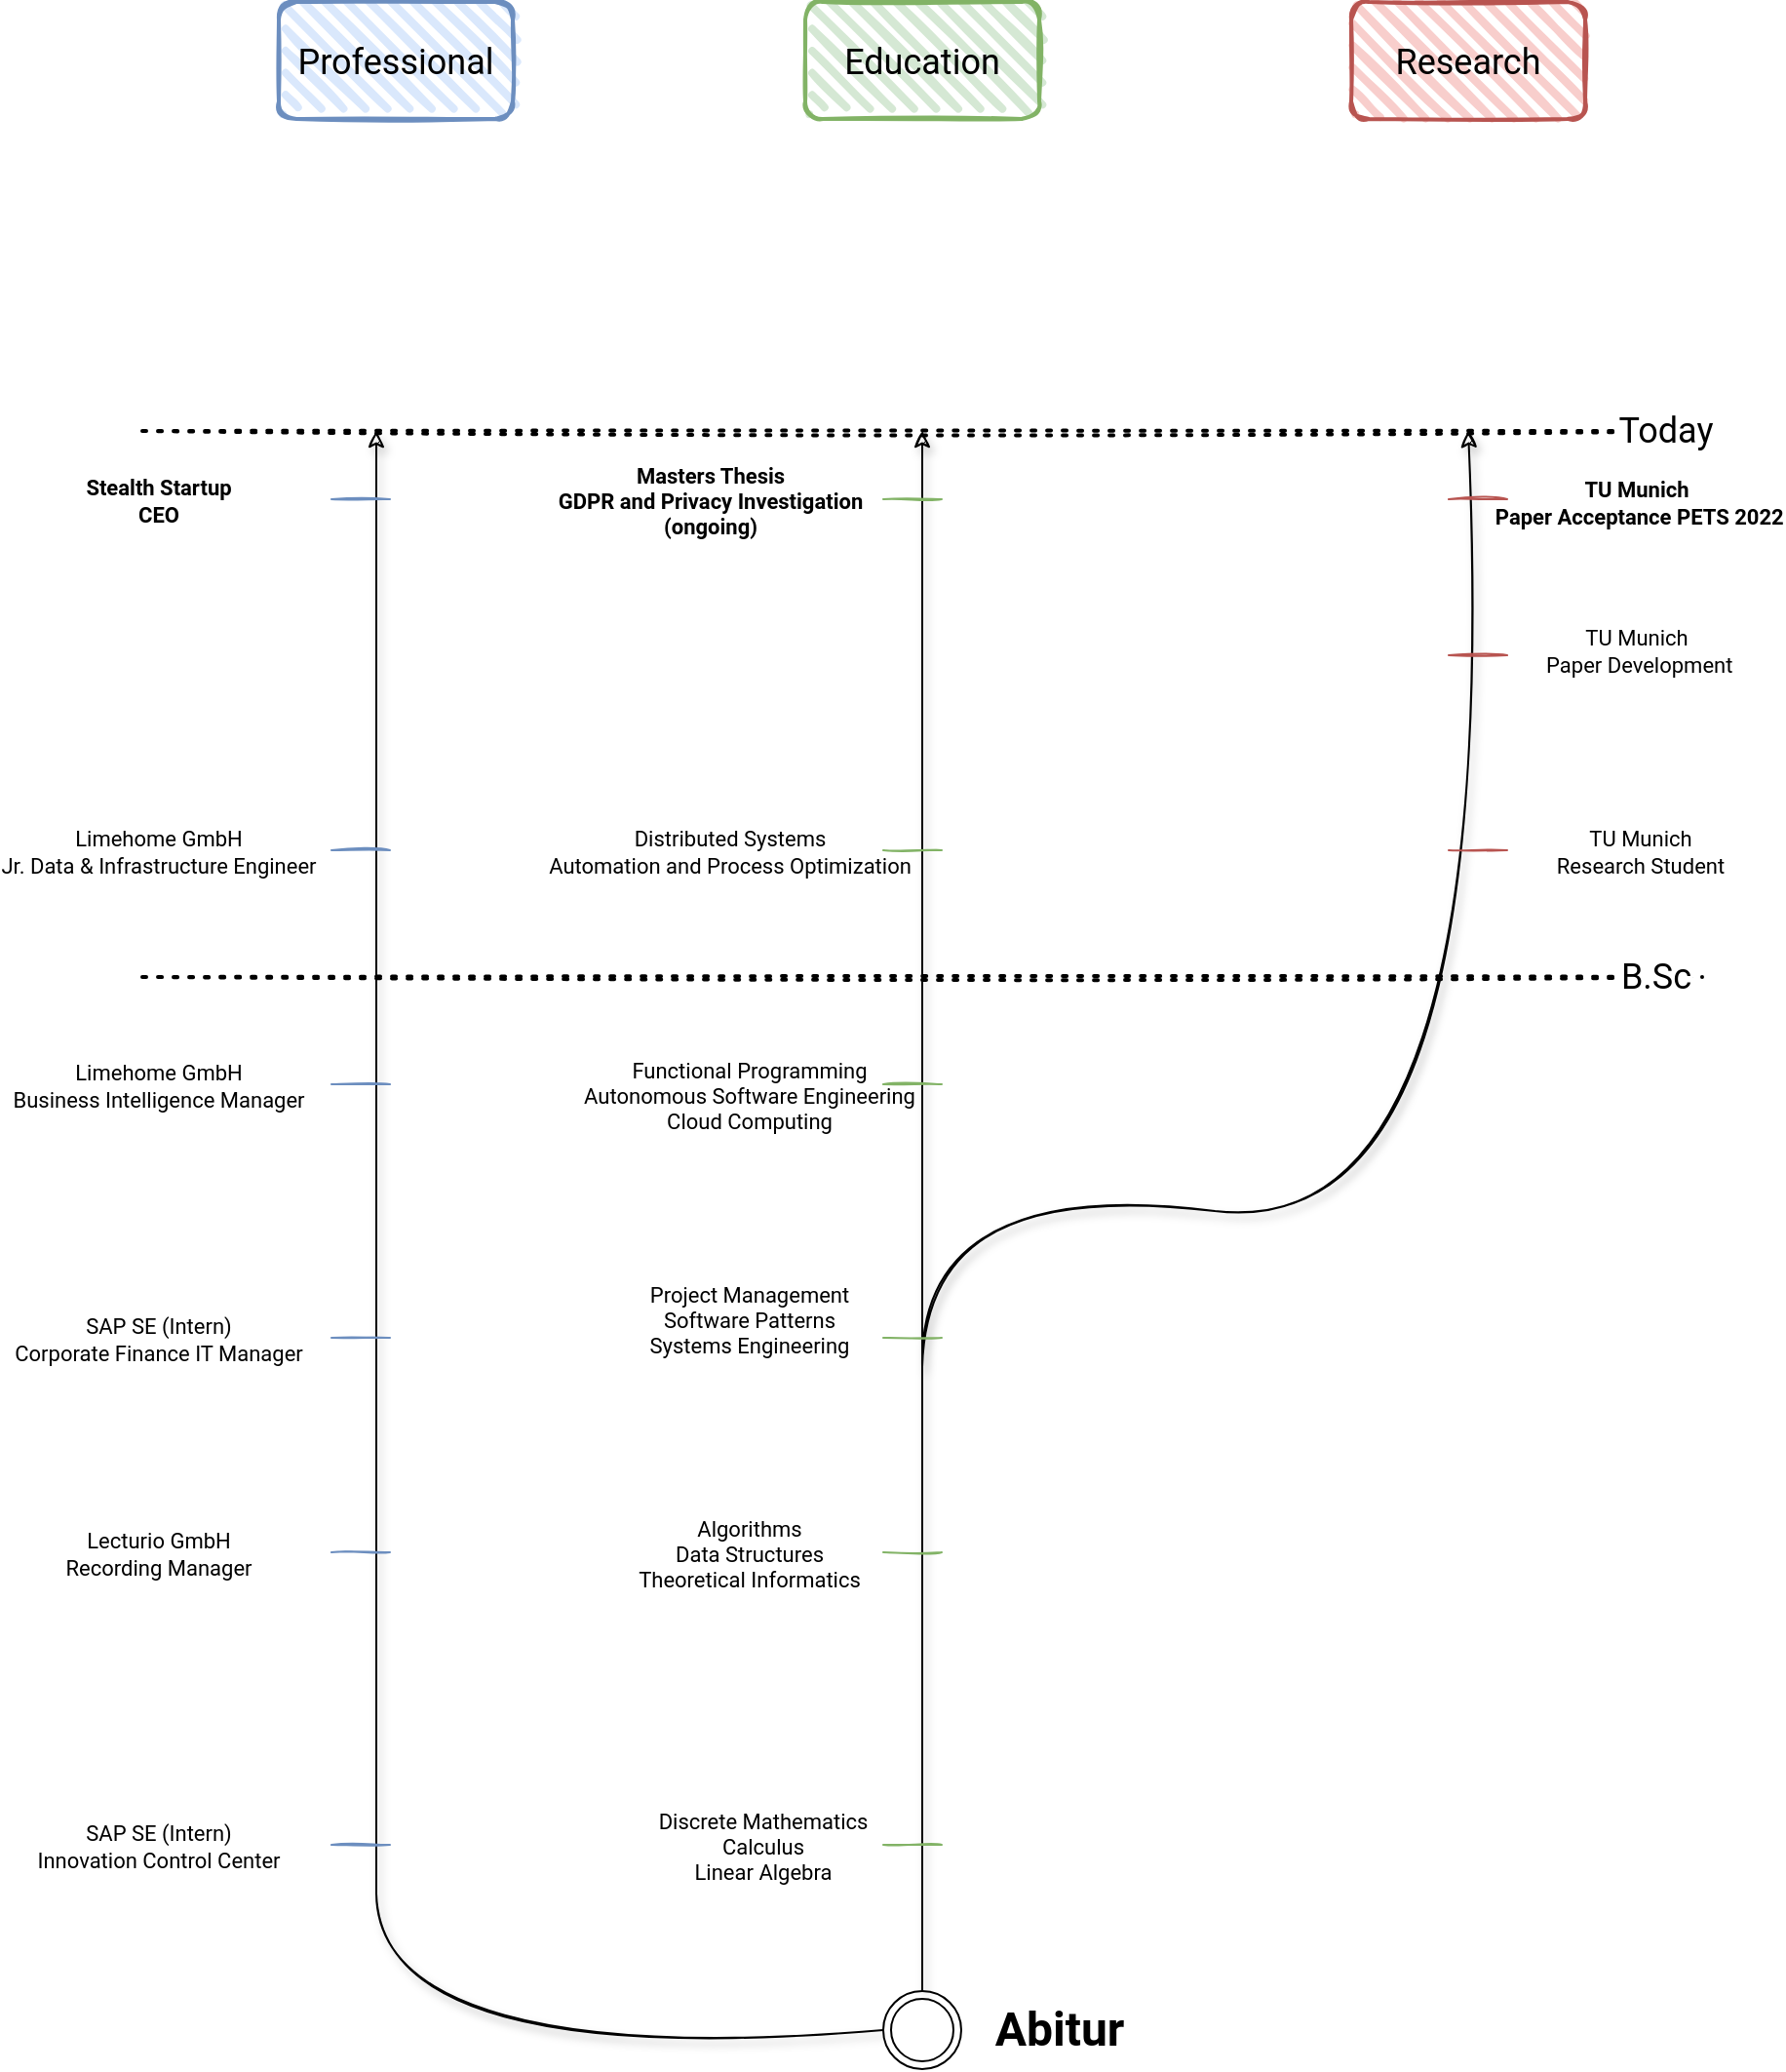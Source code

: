 <mxfile version="20.1.1" type="github">
  <diagram id="IRsSvw7N2JVn_KLH-h0_" name="Page-1">
    <mxGraphModel dx="1868" dy="781" grid="1" gridSize="10" guides="1" tooltips="1" connect="1" arrows="1" fold="1" page="1" pageScale="1" pageWidth="850" pageHeight="1100" math="0" shadow="0">
      <root>
        <mxCell id="0" />
        <mxCell id="1" parent="0" />
        <mxCell id="YoXsgUGoJQbxuJQZpZ67-3" value="" style="curved=1;endArrow=classic;html=1;rounded=0;exitX=0;exitY=0.5;exitDx=0;exitDy=0;sketch=1;shadow=1;" parent="1" source="YoXsgUGoJQbxuJQZpZ67-5" edge="1">
          <mxGeometry width="50" height="50" relative="1" as="geometry">
            <mxPoint x="360" y="600" as="sourcePoint" />
            <mxPoint x="120" y="240" as="targetPoint" />
            <Array as="points">
              <mxPoint x="120" y="1080" />
              <mxPoint x="120" y="900" />
            </Array>
          </mxGeometry>
        </mxCell>
        <mxCell id="YoXsgUGoJQbxuJQZpZ67-5" value="" style="ellipse;shape=doubleEllipse;whiteSpace=wrap;html=1;aspect=fixed;" parent="1" vertex="1">
          <mxGeometry x="380" y="1040" width="40" height="40" as="geometry" />
        </mxCell>
        <mxCell id="YoXsgUGoJQbxuJQZpZ67-8" value="" style="endArrow=classic;html=1;rounded=0;exitX=0.5;exitY=0;exitDx=0;exitDy=0;sketch=1;shadow=1;" parent="1" source="YoXsgUGoJQbxuJQZpZ67-5" edge="1">
          <mxGeometry width="50" height="50" relative="1" as="geometry">
            <mxPoint x="440" y="810" as="sourcePoint" />
            <mxPoint x="400" y="240" as="targetPoint" />
          </mxGeometry>
        </mxCell>
        <mxCell id="YoXsgUGoJQbxuJQZpZ67-9" value="&lt;font style=&quot;font-size: 18px;&quot; data-font-src=&quot;https://fonts.googleapis.com/css?family=Roboto&quot; face=&quot;Roboto&quot;&gt;Professional&lt;/font&gt;" style="rounded=1;whiteSpace=wrap;html=1;strokeWidth=2;fillWeight=4;hachureGap=8;hachureAngle=45;fillColor=#dae8fc;sketch=1;strokeColor=#6c8ebf;" parent="1" vertex="1">
          <mxGeometry x="70" y="20" width="120" height="60" as="geometry" />
        </mxCell>
        <mxCell id="YoXsgUGoJQbxuJQZpZ67-10" value="&lt;font style=&quot;font-size: 18px;&quot; data-font-src=&quot;https://fonts.googleapis.com/css?family=Roboto&quot; face=&quot;Roboto&quot;&gt;Education&lt;/font&gt;" style="rounded=1;whiteSpace=wrap;html=1;strokeWidth=2;fillWeight=4;hachureGap=8;hachureAngle=45;fillColor=#d5e8d4;sketch=1;strokeColor=#82b366;" parent="1" vertex="1">
          <mxGeometry x="340" y="20" width="120" height="60" as="geometry" />
        </mxCell>
        <mxCell id="YoXsgUGoJQbxuJQZpZ67-11" value="&lt;font style=&quot;font-size: 18px;&quot; data-font-src=&quot;https://fonts.googleapis.com/css?family=Roboto&quot; face=&quot;Roboto&quot;&gt;Research&lt;/font&gt;" style="rounded=1;whiteSpace=wrap;html=1;strokeWidth=2;fillWeight=4;hachureGap=8;hachureAngle=45;fillColor=#f8cecc;sketch=1;strokeColor=#b85450;" parent="1" vertex="1">
          <mxGeometry x="620" y="20" width="120" height="60" as="geometry" />
        </mxCell>
        <mxCell id="YoXsgUGoJQbxuJQZpZ67-12" value="" style="endArrow=none;dashed=1;html=1;dashPattern=1 3;strokeWidth=2;rounded=0;fontFamily=Roboto;fontSource=https%3A%2F%2Ffonts.googleapis.com%2Fcss%3Ffamily%3DRoboto;sketch=1;endSize=2;" parent="1" edge="1">
          <mxGeometry width="50" height="50" relative="1" as="geometry">
            <mxPoint y="520" as="sourcePoint" />
            <mxPoint x="800" y="520" as="targetPoint" />
          </mxGeometry>
        </mxCell>
        <mxCell id="YoXsgUGoJQbxuJQZpZ67-13" value="&lt;font style=&quot;font-size: 18px;&quot;&gt;B.Sc &lt;/font&gt;" style="edgeLabel;html=1;align=center;verticalAlign=middle;resizable=0;points=[];fontFamily=Roboto;" parent="YoXsgUGoJQbxuJQZpZ67-12" vertex="1" connectable="0">
          <mxGeometry x="0.94" y="-1" relative="1" as="geometry">
            <mxPoint y="-2" as="offset" />
          </mxGeometry>
        </mxCell>
        <mxCell id="YoXsgUGoJQbxuJQZpZ67-14" value="" style="curved=1;endArrow=classic;html=1;rounded=0;fontFamily=Roboto;fontSource=https%3A%2F%2Ffonts.googleapis.com%2Fcss%3Ffamily%3DRoboto;fontSize=18;sketch=1;shadow=1;" parent="1" edge="1">
          <mxGeometry width="50" height="50" relative="1" as="geometry">
            <mxPoint x="400" y="720" as="sourcePoint" />
            <mxPoint x="680" y="240" as="targetPoint" />
            <Array as="points">
              <mxPoint x="400" y="620" />
              <mxPoint x="700" y="660" />
            </Array>
          </mxGeometry>
        </mxCell>
        <mxCell id="YoXsgUGoJQbxuJQZpZ67-15" value="" style="endArrow=none;dashed=1;html=1;dashPattern=1 3;strokeWidth=2;rounded=0;fontFamily=Roboto;fontSource=https%3A%2F%2Ffonts.googleapis.com%2Fcss%3Ffamily%3DRoboto;sketch=1;endSize=2;" parent="1" edge="1">
          <mxGeometry width="50" height="50" relative="1" as="geometry">
            <mxPoint y="240" as="sourcePoint" />
            <mxPoint x="800" y="240" as="targetPoint" />
          </mxGeometry>
        </mxCell>
        <mxCell id="YoXsgUGoJQbxuJQZpZ67-16" value="&lt;font style=&quot;font-size: 18px;&quot;&gt;Today&lt;/font&gt;" style="edgeLabel;html=1;align=center;verticalAlign=middle;resizable=0;points=[];fontFamily=Roboto;" parent="YoXsgUGoJQbxuJQZpZ67-15" vertex="1" connectable="0">
          <mxGeometry x="0.94" y="-1" relative="1" as="geometry">
            <mxPoint x="5" y="-2" as="offset" />
          </mxGeometry>
        </mxCell>
        <mxCell id="YoXsgUGoJQbxuJQZpZ67-17" value="Abitur" style="text;strokeColor=none;fillColor=none;html=1;fontSize=24;fontStyle=1;verticalAlign=middle;align=center;fontFamily=Roboto;fontSource=https%3A%2F%2Ffonts.googleapis.com%2Fcss%3Ffamily%3DRoboto;" parent="1" vertex="1">
          <mxGeometry x="420" y="1040" width="100" height="40" as="geometry" />
        </mxCell>
        <mxCell id="YoXsgUGoJQbxuJQZpZ67-28" value="&lt;div&gt;Stealth Startup&lt;/div&gt;&lt;div&gt;CEO&lt;br&gt;&lt;/div&gt;" style="edgeLabel;html=1;align=center;verticalAlign=middle;resizable=0;points=[];fontFamily=Roboto;labelBackgroundColor=none;fontStyle=1" parent="1" vertex="1" connectable="0">
          <mxGeometry y="280" as="geometry">
            <mxPoint x="8" y="-4" as="offset" />
          </mxGeometry>
        </mxCell>
        <mxCell id="YoXsgUGoJQbxuJQZpZ67-29" value="" style="group;strokeColor=none;rounded=0;" parent="1" vertex="1" connectable="0">
          <mxGeometry x="97" y="270" width="30" height="700" as="geometry" />
        </mxCell>
        <mxCell id="YoXsgUGoJQbxuJQZpZ67-18" value="" style="line;strokeWidth=1;html=1;fontFamily=Roboto;fontSource=https%3A%2F%2Ffonts.googleapis.com%2Fcss%3Ffamily%3DRoboto;fontSize=18;perimeterSpacing=0;fillColor=#dae8fc;strokeColor=#6c8ebf;sketch=1;" parent="YoXsgUGoJQbxuJQZpZ67-29" vertex="1">
          <mxGeometry y="690" width="30" height="10" as="geometry" />
        </mxCell>
        <mxCell id="YoXsgUGoJQbxuJQZpZ67-20" value="" style="line;strokeWidth=1;html=1;fontFamily=Roboto;fontSource=https%3A%2F%2Ffonts.googleapis.com%2Fcss%3Ffamily%3DRoboto;fontSize=18;perimeterSpacing=0;fillColor=#dae8fc;strokeColor=#6c8ebf;sketch=1;" parent="YoXsgUGoJQbxuJQZpZ67-29" vertex="1">
          <mxGeometry y="540" width="30" height="10" as="geometry" />
        </mxCell>
        <mxCell id="YoXsgUGoJQbxuJQZpZ67-22" value="" style="line;strokeWidth=1;html=1;fontFamily=Roboto;fontSource=https%3A%2F%2Ffonts.googleapis.com%2Fcss%3Ffamily%3DRoboto;fontSize=18;perimeterSpacing=0;fillColor=#dae8fc;strokeColor=#6c8ebf;sketch=1;" parent="YoXsgUGoJQbxuJQZpZ67-29" vertex="1">
          <mxGeometry y="430" width="30" height="10" as="geometry" />
        </mxCell>
        <mxCell id="YoXsgUGoJQbxuJQZpZ67-23" value="" style="line;strokeWidth=1;html=1;fontFamily=Roboto;fontSource=https%3A%2F%2Ffonts.googleapis.com%2Fcss%3Ffamily%3DRoboto;fontSize=18;perimeterSpacing=0;fillColor=#dae8fc;strokeColor=#6c8ebf;sketch=1;" parent="YoXsgUGoJQbxuJQZpZ67-29" vertex="1">
          <mxGeometry y="300" width="30" height="10" as="geometry" />
        </mxCell>
        <mxCell id="YoXsgUGoJQbxuJQZpZ67-24" value="" style="line;strokeWidth=1;html=1;fontFamily=Roboto;fontSource=https%3A%2F%2Ffonts.googleapis.com%2Fcss%3Ffamily%3DRoboto;fontSize=18;perimeterSpacing=0;fillColor=#dae8fc;strokeColor=#6c8ebf;sketch=1;" parent="YoXsgUGoJQbxuJQZpZ67-29" vertex="1">
          <mxGeometry y="180" width="30" height="10" as="geometry" />
        </mxCell>
        <mxCell id="YoXsgUGoJQbxuJQZpZ67-27" value="" style="line;strokeWidth=1;html=1;fontFamily=Roboto;fontSource=https%3A%2F%2Ffonts.googleapis.com%2Fcss%3Ffamily%3DRoboto;fontSize=18;fillColor=#dae8fc;strokeColor=#6c8ebf;sketch=1;" parent="YoXsgUGoJQbxuJQZpZ67-29" vertex="1">
          <mxGeometry width="30" height="10" as="geometry" />
        </mxCell>
        <mxCell id="YoXsgUGoJQbxuJQZpZ67-30" value="" style="group;strokeColor=none;rounded=0;" parent="1" vertex="1" connectable="0">
          <mxGeometry x="380" y="270" width="30" height="700" as="geometry" />
        </mxCell>
        <mxCell id="YoXsgUGoJQbxuJQZpZ67-31" value="" style="line;strokeWidth=1;html=1;fontFamily=Roboto;fontSource=https%3A%2F%2Ffonts.googleapis.com%2Fcss%3Ffamily%3DRoboto;fontSize=18;perimeterSpacing=0;fillColor=#d5e8d4;strokeColor=#82b366;sketch=1;" parent="YoXsgUGoJQbxuJQZpZ67-30" vertex="1">
          <mxGeometry y="690" width="30" height="10" as="geometry" />
        </mxCell>
        <mxCell id="YoXsgUGoJQbxuJQZpZ67-32" value="" style="line;strokeWidth=1;html=1;fontFamily=Roboto;fontSource=https%3A%2F%2Ffonts.googleapis.com%2Fcss%3Ffamily%3DRoboto;fontSize=18;perimeterSpacing=0;fillColor=#d5e8d4;strokeColor=#82b366;shadow=0;sketch=1;" parent="YoXsgUGoJQbxuJQZpZ67-30" vertex="1">
          <mxGeometry y="540" width="30" height="10" as="geometry" />
        </mxCell>
        <mxCell id="YoXsgUGoJQbxuJQZpZ67-33" value="" style="line;strokeWidth=1;html=1;fontFamily=Roboto;fontSource=https%3A%2F%2Ffonts.googleapis.com%2Fcss%3Ffamily%3DRoboto;fontSize=18;perimeterSpacing=0;fillColor=#d5e8d4;strokeColor=#82b366;shadow=0;sketch=1;" parent="YoXsgUGoJQbxuJQZpZ67-30" vertex="1">
          <mxGeometry y="430" width="30" height="10" as="geometry" />
        </mxCell>
        <mxCell id="YoXsgUGoJQbxuJQZpZ67-34" value="" style="line;strokeWidth=1;html=1;fontFamily=Roboto;fontSource=https%3A%2F%2Ffonts.googleapis.com%2Fcss%3Ffamily%3DRoboto;fontSize=18;perimeterSpacing=0;fillColor=#d5e8d4;strokeColor=#82b366;shadow=0;sketch=1;" parent="YoXsgUGoJQbxuJQZpZ67-30" vertex="1">
          <mxGeometry y="300" width="30" height="10" as="geometry" />
        </mxCell>
        <mxCell id="YoXsgUGoJQbxuJQZpZ67-35" value="" style="line;strokeWidth=1;html=1;fontFamily=Roboto;fontSource=https%3A%2F%2Ffonts.googleapis.com%2Fcss%3Ffamily%3DRoboto;fontSize=18;perimeterSpacing=0;fillColor=#d5e8d4;strokeColor=#82b366;shadow=0;sketch=1;" parent="YoXsgUGoJQbxuJQZpZ67-30" vertex="1">
          <mxGeometry y="180" width="30" height="10" as="geometry" />
        </mxCell>
        <mxCell id="YoXsgUGoJQbxuJQZpZ67-37" value="" style="line;strokeWidth=1;html=1;fontFamily=Roboto;fontSource=https%3A%2F%2Ffonts.googleapis.com%2Fcss%3Ffamily%3DRoboto;fontSize=18;fillColor=#d5e8d4;strokeColor=#82b366;shadow=0;sketch=1;" parent="YoXsgUGoJQbxuJQZpZ67-30" vertex="1">
          <mxGeometry width="30" height="10" as="geometry" />
        </mxCell>
        <mxCell id="YoXsgUGoJQbxuJQZpZ67-42" value="" style="line;strokeWidth=1;html=1;fontFamily=Roboto;fontSource=https%3A%2F%2Ffonts.googleapis.com%2Fcss%3Ffamily%3DRoboto;fontSize=18;perimeterSpacing=0;fillColor=#f8cecc;strokeColor=#b85450;sketch=1;" parent="1" vertex="1">
          <mxGeometry x="670" y="450" width="30" height="10" as="geometry" />
        </mxCell>
        <mxCell id="YoXsgUGoJQbxuJQZpZ67-43" value="" style="line;strokeWidth=1;html=1;fontFamily=Roboto;fontSource=https%3A%2F%2Ffonts.googleapis.com%2Fcss%3Ffamily%3DRoboto;fontSize=18;perimeterSpacing=0;fillColor=#f8cecc;strokeColor=#b85450;sketch=1;" parent="1" vertex="1">
          <mxGeometry x="670" y="350" width="30" height="10" as="geometry" />
        </mxCell>
        <mxCell id="YoXsgUGoJQbxuJQZpZ67-44" value="" style="line;strokeWidth=1;html=1;fontFamily=Roboto;fontSource=https%3A%2F%2Ffonts.googleapis.com%2Fcss%3Ffamily%3DRoboto;fontSize=18;fillColor=#f8cecc;strokeColor=#b85450;sketch=1;" parent="1" vertex="1">
          <mxGeometry x="670" y="270" width="30" height="10" as="geometry" />
        </mxCell>
        <mxCell id="YoXsgUGoJQbxuJQZpZ67-48" value="&lt;div&gt;TU Munich&lt;/div&gt;&lt;div&gt;Research Student&lt;br&gt;&lt;/div&gt;" style="edgeLabel;html=1;align=center;verticalAlign=middle;resizable=0;points=[];fontFamily=Roboto;labelBackgroundColor=none;" parent="1" vertex="1" connectable="0">
          <mxGeometry x="760" y="460" as="geometry">
            <mxPoint x="8" y="-4" as="offset" />
          </mxGeometry>
        </mxCell>
        <mxCell id="YoXsgUGoJQbxuJQZpZ67-49" value="&lt;div&gt;TU Munich&lt;/div&gt;&lt;div&gt;&amp;nbsp;Paper Development&lt;br&gt;&lt;/div&gt;" style="edgeLabel;html=1;align=center;verticalAlign=middle;resizable=0;points=[];fontFamily=Roboto;labelBackgroundColor=none;" parent="1" vertex="1" connectable="0">
          <mxGeometry x="760" y="490" as="geometry">
            <mxPoint x="6" y="-137" as="offset" />
          </mxGeometry>
        </mxCell>
        <mxCell id="YoXsgUGoJQbxuJQZpZ67-50" value="&lt;div&gt;TU Munich&lt;/div&gt;&lt;div&gt;&amp;nbsp;Paper Acceptance PETS 2022&lt;br&gt;&lt;/div&gt;" style="edgeLabel;html=1;align=center;verticalAlign=middle;resizable=0;points=[];fontFamily=Roboto;labelBackgroundColor=none;fontStyle=1" parent="1" vertex="1" connectable="0">
          <mxGeometry x="760" y="414" as="geometry">
            <mxPoint x="6" y="-137" as="offset" />
          </mxGeometry>
        </mxCell>
        <mxCell id="mFabG4U3AkvwDeqXhMFr-1" value="&lt;div&gt;Masters Thesis&lt;br&gt;&lt;/div&gt;&lt;div&gt;GDPR and Privacy Investigation&lt;/div&gt;&lt;div&gt;(ongoing)&lt;br&gt;&lt;/div&gt;" style="edgeLabel;html=1;align=center;verticalAlign=middle;resizable=0;points=[];fontFamily=Roboto;labelBackgroundColor=none;fontStyle=1" vertex="1" connectable="0" parent="1">
          <mxGeometry x="290" y="280" as="geometry">
            <mxPoint x="1" y="-4" as="offset" />
          </mxGeometry>
        </mxCell>
        <mxCell id="mFabG4U3AkvwDeqXhMFr-2" value="" style="group;fontStyle=1" vertex="1" connectable="0" parent="1">
          <mxGeometry x="8" y="456" width="310" height="510" as="geometry" />
        </mxCell>
        <mxCell id="YoXsgUGoJQbxuJQZpZ67-46" value="&lt;div&gt;Limehome GmbH&lt;br&gt;&lt;/div&gt;&lt;div&gt;Jr. Data &amp;amp; Infrastructure Engineer&lt;br&gt;&lt;/div&gt;" style="edgeLabel;html=1;align=center;verticalAlign=middle;resizable=0;points=[];fontFamily=Roboto;labelBackgroundColor=none;" parent="mFabG4U3AkvwDeqXhMFr-2" vertex="1" connectable="0">
          <mxGeometry x="-8" y="4" as="geometry">
            <mxPoint x="8" y="-4" as="offset" />
          </mxGeometry>
        </mxCell>
        <mxCell id="YoXsgUGoJQbxuJQZpZ67-47" value="&lt;div&gt;Limehome GmbH&lt;br&gt;&lt;/div&gt;&lt;div&gt;Business Intelligence Manager&lt;br&gt;&lt;/div&gt;" style="edgeLabel;html=1;align=center;verticalAlign=middle;resizable=0;points=[];fontFamily=Roboto;labelBackgroundColor=none;" parent="mFabG4U3AkvwDeqXhMFr-2" vertex="1" connectable="0">
          <mxGeometry x="-8" y="124" as="geometry">
            <mxPoint x="8" y="-4" as="offset" />
          </mxGeometry>
        </mxCell>
        <mxCell id="YoXsgUGoJQbxuJQZpZ67-51" value="&lt;div&gt;SAP SE (Intern)&lt;br&gt;&lt;/div&gt;&lt;div&gt;Corporate Finance IT Manager&lt;br&gt;&lt;/div&gt;" style="edgeLabel;html=1;align=center;verticalAlign=middle;resizable=0;points=[];fontFamily=Roboto;labelBackgroundColor=none;" parent="mFabG4U3AkvwDeqXhMFr-2" vertex="1" connectable="0">
          <mxGeometry x="-8" y="254" as="geometry">
            <mxPoint x="8" y="-4" as="offset" />
          </mxGeometry>
        </mxCell>
        <mxCell id="YoXsgUGoJQbxuJQZpZ67-52" value="&lt;div&gt;SAP SE (Intern)&lt;/div&gt;&lt;div&gt;Innovation Control Center&lt;br&gt;&lt;/div&gt;" style="edgeLabel;html=1;align=center;verticalAlign=middle;resizable=0;points=[];fontFamily=Roboto;labelBackgroundColor=none;" parent="mFabG4U3AkvwDeqXhMFr-2" vertex="1" connectable="0">
          <mxGeometry x="-8" y="514" as="geometry">
            <mxPoint x="8" y="-4" as="offset" />
          </mxGeometry>
        </mxCell>
        <mxCell id="YoXsgUGoJQbxuJQZpZ67-53" value="&lt;div&gt;Lecturio GmbH&lt;br&gt;&lt;/div&gt;&lt;div&gt;Recording Manager&lt;br&gt;&lt;/div&gt;" style="edgeLabel;html=1;align=center;verticalAlign=middle;resizable=0;points=[];fontFamily=Roboto;labelBackgroundColor=none;" parent="mFabG4U3AkvwDeqXhMFr-2" vertex="1" connectable="0">
          <mxGeometry x="-8" y="364" as="geometry">
            <mxPoint x="8" y="-4" as="offset" />
          </mxGeometry>
        </mxCell>
        <mxCell id="YoXsgUGoJQbxuJQZpZ67-54" value="&lt;div&gt;Discrete Mathematics&lt;/div&gt;&lt;div&gt;Calculus&lt;/div&gt;&lt;div&gt;Linear Algebra&lt;br&gt;&lt;/div&gt;" style="edgeLabel;html=1;align=center;verticalAlign=middle;resizable=0;points=[];fontFamily=Roboto;labelBackgroundColor=none;" parent="mFabG4U3AkvwDeqXhMFr-2" vertex="1" connectable="0">
          <mxGeometry x="302" y="514" as="geometry">
            <mxPoint x="8" y="-4" as="offset" />
          </mxGeometry>
        </mxCell>
        <mxCell id="YoXsgUGoJQbxuJQZpZ67-55" value="&lt;div&gt;Algorithms&lt;/div&gt;&lt;div&gt;Data Structures&lt;/div&gt;&lt;div&gt;Theoretical Informatics&lt;br&gt;&lt;/div&gt;" style="edgeLabel;html=1;align=center;verticalAlign=middle;resizable=0;points=[];fontFamily=Roboto;labelBackgroundColor=none;" parent="mFabG4U3AkvwDeqXhMFr-2" vertex="1" connectable="0">
          <mxGeometry x="302" y="364" as="geometry">
            <mxPoint x="1" y="-4" as="offset" />
          </mxGeometry>
        </mxCell>
        <mxCell id="YoXsgUGoJQbxuJQZpZ67-56" value="&lt;div&gt;Project Management&lt;/div&gt;&lt;div&gt;Software Patterns&lt;/div&gt;&lt;div&gt;Systems Engineering&lt;br&gt;&lt;/div&gt;" style="edgeLabel;html=1;align=center;verticalAlign=middle;resizable=0;points=[];fontFamily=Roboto;labelBackgroundColor=none;" parent="mFabG4U3AkvwDeqXhMFr-2" vertex="1" connectable="0">
          <mxGeometry x="302" y="244" as="geometry">
            <mxPoint x="1" y="-4" as="offset" />
          </mxGeometry>
        </mxCell>
        <mxCell id="YoXsgUGoJQbxuJQZpZ67-57" value="&lt;div&gt;Functional Programming&lt;/div&gt;&lt;div&gt;Autonomous Software Engineering&lt;/div&gt;&lt;div&gt;Cloud Computing&lt;/div&gt;" style="edgeLabel;html=1;align=center;verticalAlign=middle;resizable=0;points=[];fontFamily=Roboto;labelBackgroundColor=none;" parent="mFabG4U3AkvwDeqXhMFr-2" vertex="1" connectable="0">
          <mxGeometry x="302" y="129" as="geometry">
            <mxPoint x="1" y="-4" as="offset" />
          </mxGeometry>
        </mxCell>
        <mxCell id="YoXsgUGoJQbxuJQZpZ67-58" value="&lt;div&gt;Distributed Systems&lt;/div&gt;&lt;div&gt;Automation and Process Optimization&lt;br&gt;&lt;/div&gt;" style="edgeLabel;html=1;align=center;verticalAlign=middle;resizable=0;points=[];fontFamily=Roboto;labelBackgroundColor=none;" parent="mFabG4U3AkvwDeqXhMFr-2" vertex="1" connectable="0">
          <mxGeometry x="292" y="4" as="geometry">
            <mxPoint x="1" y="-4" as="offset" />
          </mxGeometry>
        </mxCell>
      </root>
    </mxGraphModel>
  </diagram>
</mxfile>
